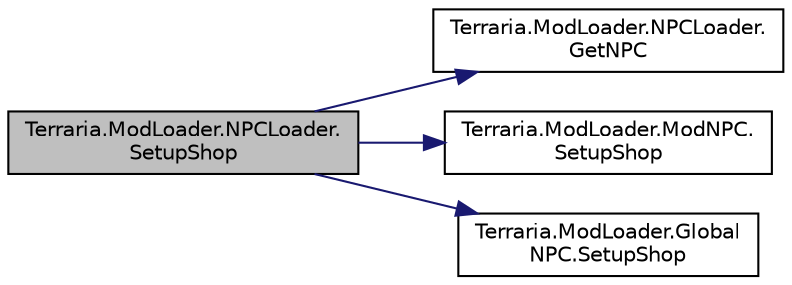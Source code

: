 digraph "Terraria.ModLoader.NPCLoader.SetupShop"
{
 // LATEX_PDF_SIZE
  edge [fontname="Helvetica",fontsize="10",labelfontname="Helvetica",labelfontsize="10"];
  node [fontname="Helvetica",fontsize="10",shape=record];
  rankdir="LR";
  Node1 [label="Terraria.ModLoader.NPCLoader.\lSetupShop",height=0.2,width=0.4,color="black", fillcolor="grey75", style="filled", fontcolor="black",tooltip=" "];
  Node1 -> Node2 [color="midnightblue",fontsize="10",style="solid",fontname="Helvetica"];
  Node2 [label="Terraria.ModLoader.NPCLoader.\lGetNPC",height=0.2,width=0.4,color="black", fillcolor="white", style="filled",URL="$class_terraria_1_1_mod_loader_1_1_n_p_c_loader.html#a1e9eae6ec444b4a23e1a809cfea3be94",tooltip="Gets the ModNPC instance corresponding to the specified type."];
  Node1 -> Node3 [color="midnightblue",fontsize="10",style="solid",fontname="Helvetica"];
  Node3 [label="Terraria.ModLoader.ModNPC.\lSetupShop",height=0.2,width=0.4,color="black", fillcolor="white", style="filled",URL="$class_terraria_1_1_mod_loader_1_1_mod_n_p_c.html#a78c975ddfdf04b1148729710da206573",tooltip="Allows you to add items to this NPC's shop. Add an item by setting the defaults of shop...."];
  Node1 -> Node4 [color="midnightblue",fontsize="10",style="solid",fontname="Helvetica"];
  Node4 [label="Terraria.ModLoader.Global\lNPC.SetupShop",height=0.2,width=0.4,color="black", fillcolor="white", style="filled",URL="$class_terraria_1_1_mod_loader_1_1_global_n_p_c.html#a5fd0754440bfc039de5425b200c202a1",tooltip="Allows you to add items to an NPC's shop. The type parameter is the type of the NPC that this shop be..."];
}
